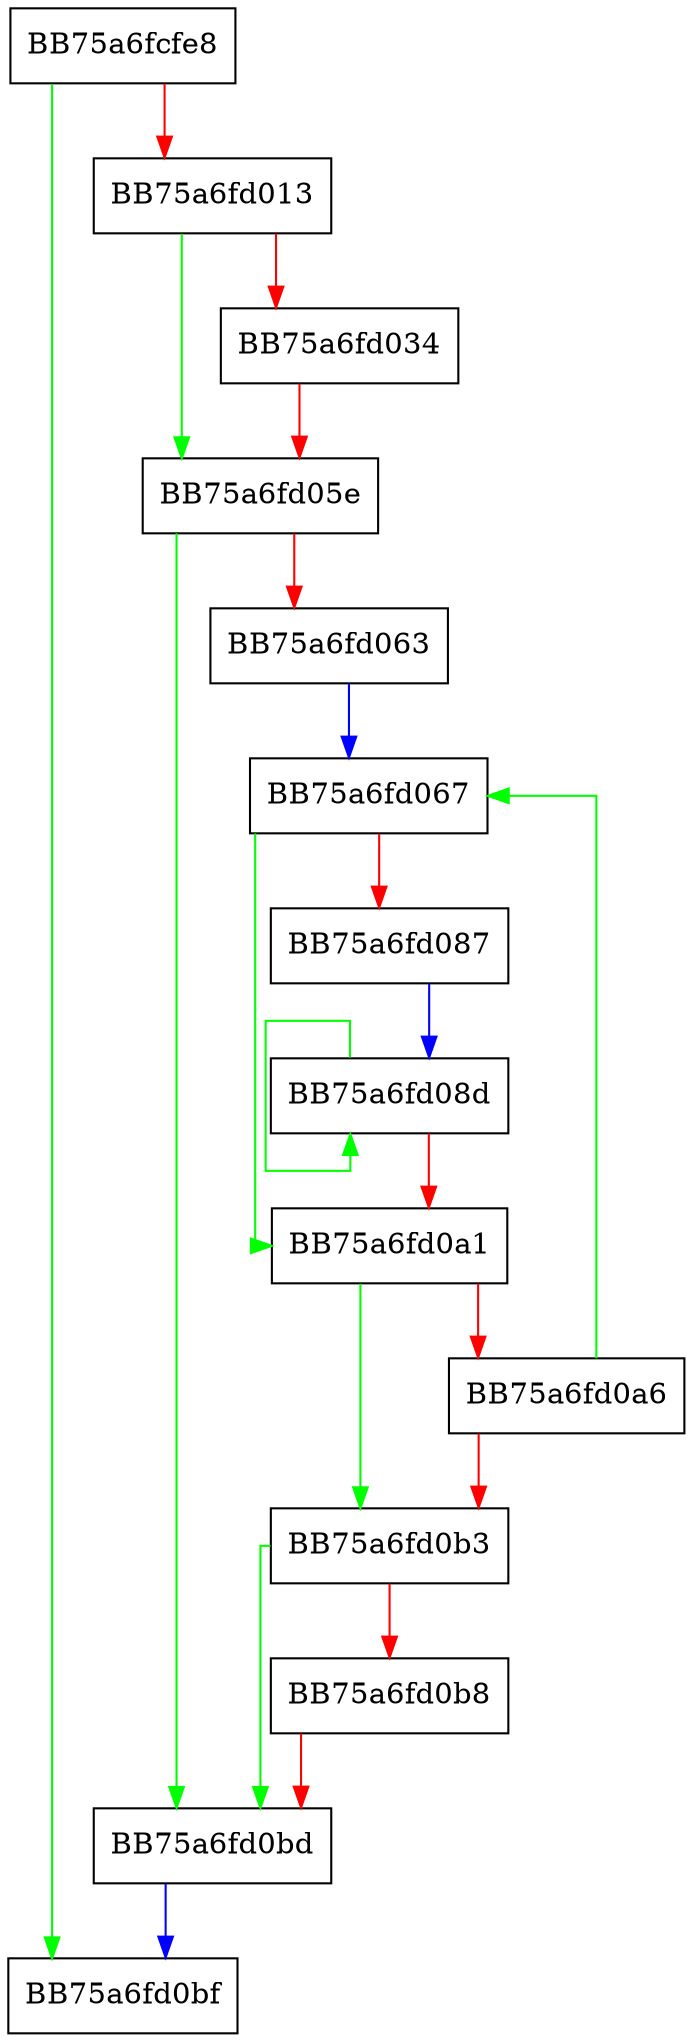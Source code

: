 digraph get_normal_sig_ID {
  node [shape="box"];
  graph [splines=ortho];
  BB75a6fcfe8 -> BB75a6fd0bf [color="green"];
  BB75a6fcfe8 -> BB75a6fd013 [color="red"];
  BB75a6fd013 -> BB75a6fd05e [color="green"];
  BB75a6fd013 -> BB75a6fd034 [color="red"];
  BB75a6fd034 -> BB75a6fd05e [color="red"];
  BB75a6fd05e -> BB75a6fd0bd [color="green"];
  BB75a6fd05e -> BB75a6fd063 [color="red"];
  BB75a6fd063 -> BB75a6fd067 [color="blue"];
  BB75a6fd067 -> BB75a6fd0a1 [color="green"];
  BB75a6fd067 -> BB75a6fd087 [color="red"];
  BB75a6fd087 -> BB75a6fd08d [color="blue"];
  BB75a6fd08d -> BB75a6fd08d [color="green"];
  BB75a6fd08d -> BB75a6fd0a1 [color="red"];
  BB75a6fd0a1 -> BB75a6fd0b3 [color="green"];
  BB75a6fd0a1 -> BB75a6fd0a6 [color="red"];
  BB75a6fd0a6 -> BB75a6fd067 [color="green"];
  BB75a6fd0a6 -> BB75a6fd0b3 [color="red"];
  BB75a6fd0b3 -> BB75a6fd0bd [color="green"];
  BB75a6fd0b3 -> BB75a6fd0b8 [color="red"];
  BB75a6fd0b8 -> BB75a6fd0bd [color="red"];
  BB75a6fd0bd -> BB75a6fd0bf [color="blue"];
}